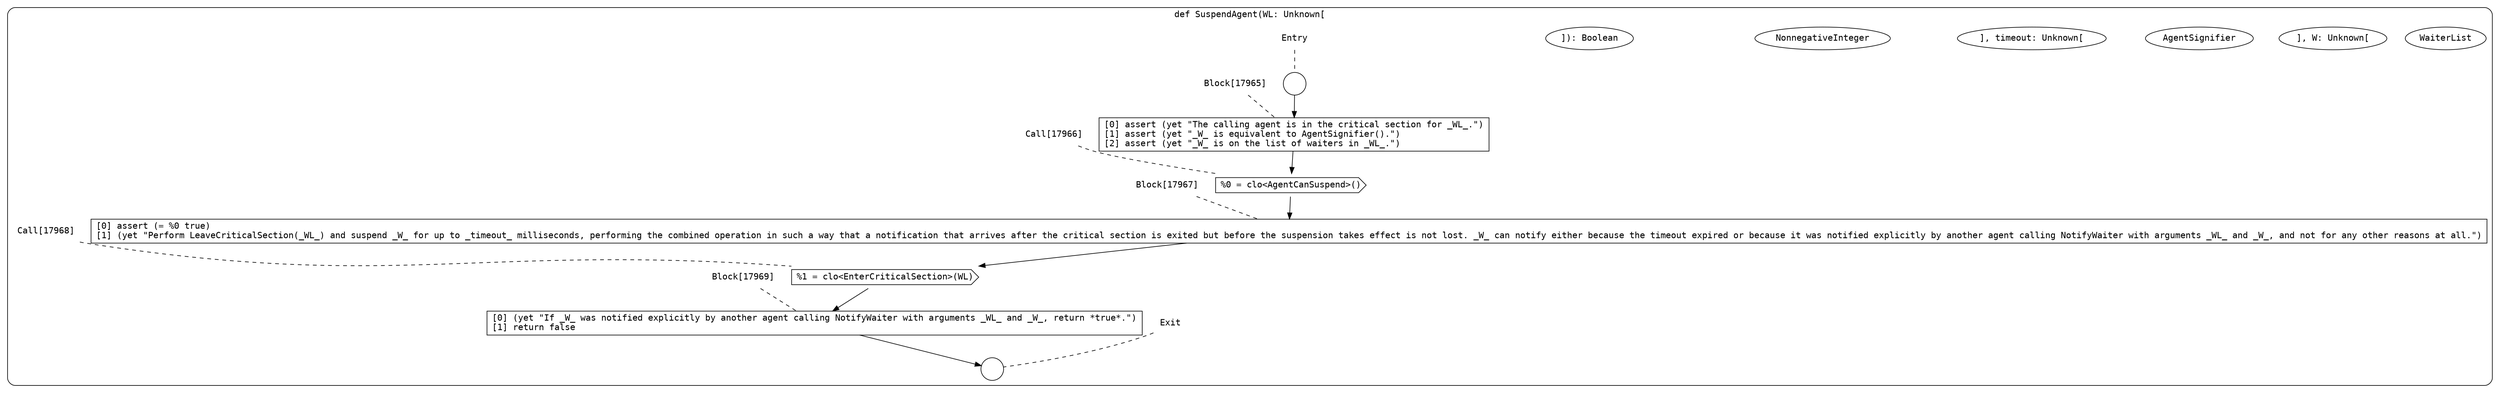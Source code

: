 digraph {
  graph [fontname = "Consolas"]
  node [fontname = "Consolas"]
  edge [fontname = "Consolas"]
  subgraph cluster2528 {
    label = "def SuspendAgent(WL: Unknown["WaiterList"], W: Unknown["AgentSignifier"], timeout: Unknown["NonnegativeInteger"]): Boolean"
    style = rounded
    cluster2528_entry_name [shape=none, label=<<font color="black">Entry</font>>]
    cluster2528_entry_name -> cluster2528_entry [arrowhead=none, color="black", style=dashed]
    cluster2528_entry [shape=circle label=" " color="black" fillcolor="white" style=filled]
    cluster2528_entry -> node17965 [color="black"]
    cluster2528_exit_name [shape=none, label=<<font color="black">Exit</font>>]
    cluster2528_exit_name -> cluster2528_exit [arrowhead=none, color="black", style=dashed]
    cluster2528_exit [shape=circle label=" " color="black" fillcolor="white" style=filled]
    node17965_name [shape=none, label=<<font color="black">Block[17965]</font>>]
    node17965_name -> node17965 [arrowhead=none, color="black", style=dashed]
    node17965 [shape=box, label=<<font color="black">[0] assert (yet &quot;The calling agent is in the critical section for _WL_.&quot;)<BR ALIGN="LEFT"/>[1] assert (yet &quot;_W_ is equivalent to AgentSignifier().&quot;)<BR ALIGN="LEFT"/>[2] assert (yet &quot;_W_ is on the list of waiters in _WL_.&quot;)<BR ALIGN="LEFT"/></font>> color="black" fillcolor="white", style=filled]
    node17965 -> node17966 [color="black"]
    node17966_name [shape=none, label=<<font color="black">Call[17966]</font>>]
    node17966_name -> node17966 [arrowhead=none, color="black", style=dashed]
    node17966 [shape=cds, label=<<font color="black">%0 = clo&lt;AgentCanSuspend&gt;()</font>> color="black" fillcolor="white", style=filled]
    node17966 -> node17967 [color="black"]
    node17967_name [shape=none, label=<<font color="black">Block[17967]</font>>]
    node17967_name -> node17967 [arrowhead=none, color="black", style=dashed]
    node17967 [shape=box, label=<<font color="black">[0] assert (= %0 true)<BR ALIGN="LEFT"/>[1] (yet &quot;Perform LeaveCriticalSection(_WL_) and suspend _W_ for up to _timeout_ milliseconds, performing the combined operation in such a way that a notification that arrives after the critical section is exited but before the suspension takes effect is not lost. _W_ can notify either because the timeout expired or because it was notified explicitly by another agent calling NotifyWaiter with arguments _WL_ and _W_, and not for any other reasons at all.&quot;)<BR ALIGN="LEFT"/></font>> color="black" fillcolor="white", style=filled]
    node17967 -> node17968 [color="black"]
    node17968_name [shape=none, label=<<font color="black">Call[17968]</font>>]
    node17968_name -> node17968 [arrowhead=none, color="black", style=dashed]
    node17968 [shape=cds, label=<<font color="black">%1 = clo&lt;EnterCriticalSection&gt;(WL)</font>> color="black" fillcolor="white", style=filled]
    node17968 -> node17969 [color="black"]
    node17969_name [shape=none, label=<<font color="black">Block[17969]</font>>]
    node17969_name -> node17969 [arrowhead=none, color="black", style=dashed]
    node17969 [shape=box, label=<<font color="black">[0] (yet &quot;If _W_ was notified explicitly by another agent calling NotifyWaiter with arguments _WL_ and _W_, return *true*.&quot;)<BR ALIGN="LEFT"/>[1] return false<BR ALIGN="LEFT"/></font>> color="black" fillcolor="white", style=filled]
    node17969 -> cluster2528_exit [color="black"]
  }
}